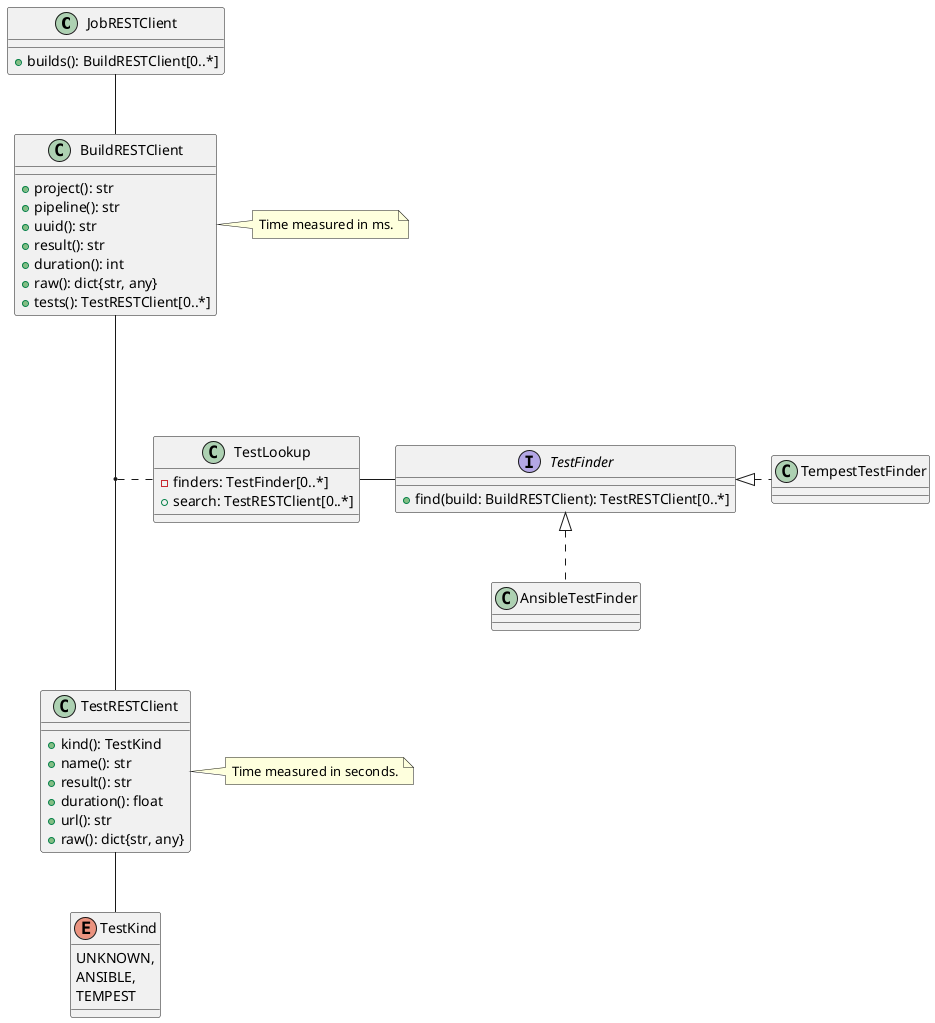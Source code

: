 @startuml
class JobRESTClient {
    + builds(): BuildRESTClient[0..*]
}

class BuildRESTClient {
    + project(): str
    + pipeline(): str
    + uuid(): str
    + result(): str
    + duration(): int
    + raw(): dict{str, any}
    + tests(): TestRESTClient[0..*]
}

class TestRESTClient {
    + kind(): TestKind
    + name(): str
    + result(): str
    + duration(): float
    + url(): str
    + raw(): dict{str, any}
}

enum TestKind {
    UNKNOWN,
    ANSIBLE,
    TEMPEST
}

class TestLookup {
    - finders: TestFinder[0..*]
    + search: TestRESTClient[0..*]
}

interface TestFinder {
    + find(build: BuildRESTClient): TestRESTClient[0..*]
}

class AnsibleTestFinder {
}

class TempestTestFinder {
}

note "Time measured in ms." as BUILD_TIME_NOTE
note "Time measured in seconds." as TEST_TIME_NOTE

JobRESTClient -- BuildRESTClient
BuildRESTClient --- TestRESTClient
(BuildRESTClient, TestRESTClient) .. TestLookup
TestLookup - TestFinder
TestFinder <|.. AnsibleTestFinder
TestFinder <|. TempestTestFinder
TestRESTClient -- TestKind

BuildRESTClient - BUILD_TIME_NOTE
TestRESTClient - TEST_TIME_NOTE

@enduml
